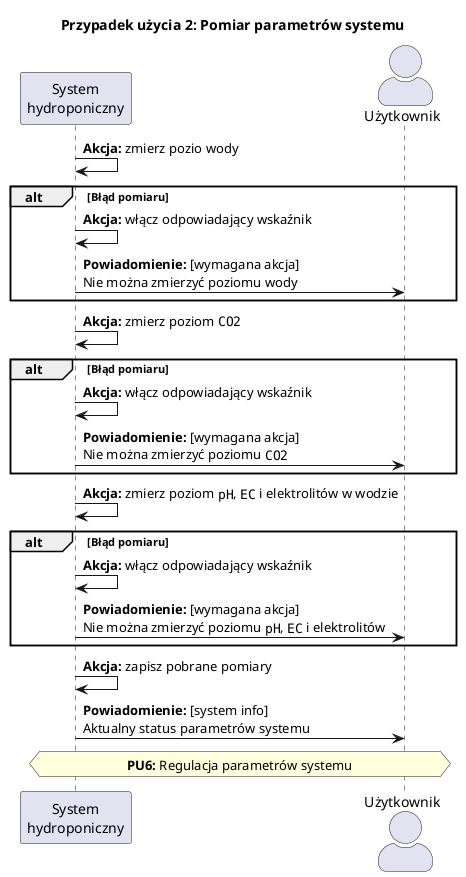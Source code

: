 @startuml us2

title Przypadek użycia 2: Pomiar parametrów systemu

skinparam actorStyle awesome

participant "System\nhydroponiczny" as System
actor Użytkownik as User

System -> System: **Akcja:** zmierz pozio wody
alt Błąd pomiaru
    System -> System: **Akcja:** włącz odpowiadający wskaźnik
    System -> User: **Powiadomienie:** [wymagana akcja]\nNie można zmierzyć poziomu wody
end
System -> System: **Akcja:** zmierz poziom ""CO2""
alt Błąd pomiaru
    System -> System: **Akcja:** włącz odpowiadający wskaźnik
    System -> User: **Powiadomienie:** [wymagana akcja]\nNie można zmierzyć poziomu ""CO2""
end
System -> System: **Akcja:** zmierz poziom ""pH"", ""EC"" i elektrolitów w wodzie
alt Błąd pomiaru
    System -> System: **Akcja:** włącz odpowiadający wskaźnik
    System -> User: **Powiadomienie:** [wymagana akcja]\nNie można zmierzyć poziomu ""pH"", ""EC"" i elektrolitów
end
System -> System: **Akcja:** zapisz pobrane pomiary
System -> User: **Powiadomienie:** [system info]\nAktualny status parametrów systemu
hnote across: **PU6:** Regulacja parametrów systemu

@enduml
